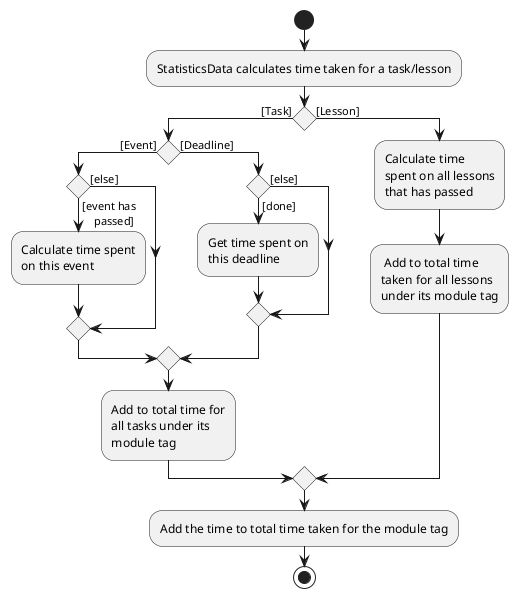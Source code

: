 @startuml
start
:StatisticsData calculates time taken for a task/lesson;

'Since the beta syntax does not support placing the condition outside the
'diamond we place it as the true branch instead.

if () then ([Task])
    if () then ([Event])
        if () then ([event has
    passed])
            :Calculate time spent
            on this event;
        else ([else])
        endif
    else ([Deadline])
        if () then ([done])
            :Get time spent on
            this deadline;
        else ([else])
        endif
    endif
    :Add to total time for
    all tasks under its
    module tag;
else ([Lesson])
    :Calculate time
    spent on all lessons
    that has passed;
    : Add to total time
    taken for all lessons
    under its module tag;
endif
    :Add the time to total time taken for the module tag;
stop
@enduml
